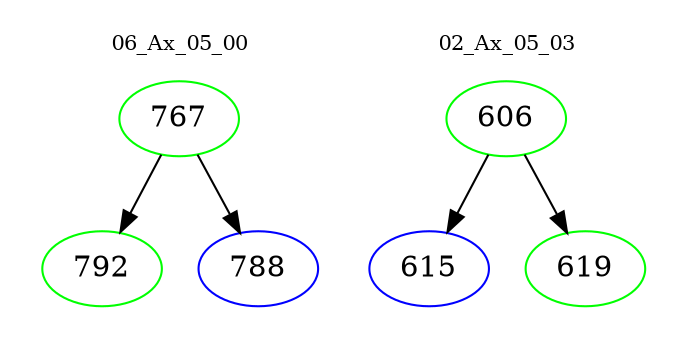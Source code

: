digraph{
subgraph cluster_0 {
color = white
label = "06_Ax_05_00";
fontsize=10;
T0_767 [label="767", color="green"]
T0_767 -> T0_792 [color="black"]
T0_792 [label="792", color="green"]
T0_767 -> T0_788 [color="black"]
T0_788 [label="788", color="blue"]
}
subgraph cluster_1 {
color = white
label = "02_Ax_05_03";
fontsize=10;
T1_606 [label="606", color="green"]
T1_606 -> T1_615 [color="black"]
T1_615 [label="615", color="blue"]
T1_606 -> T1_619 [color="black"]
T1_619 [label="619", color="green"]
}
}

